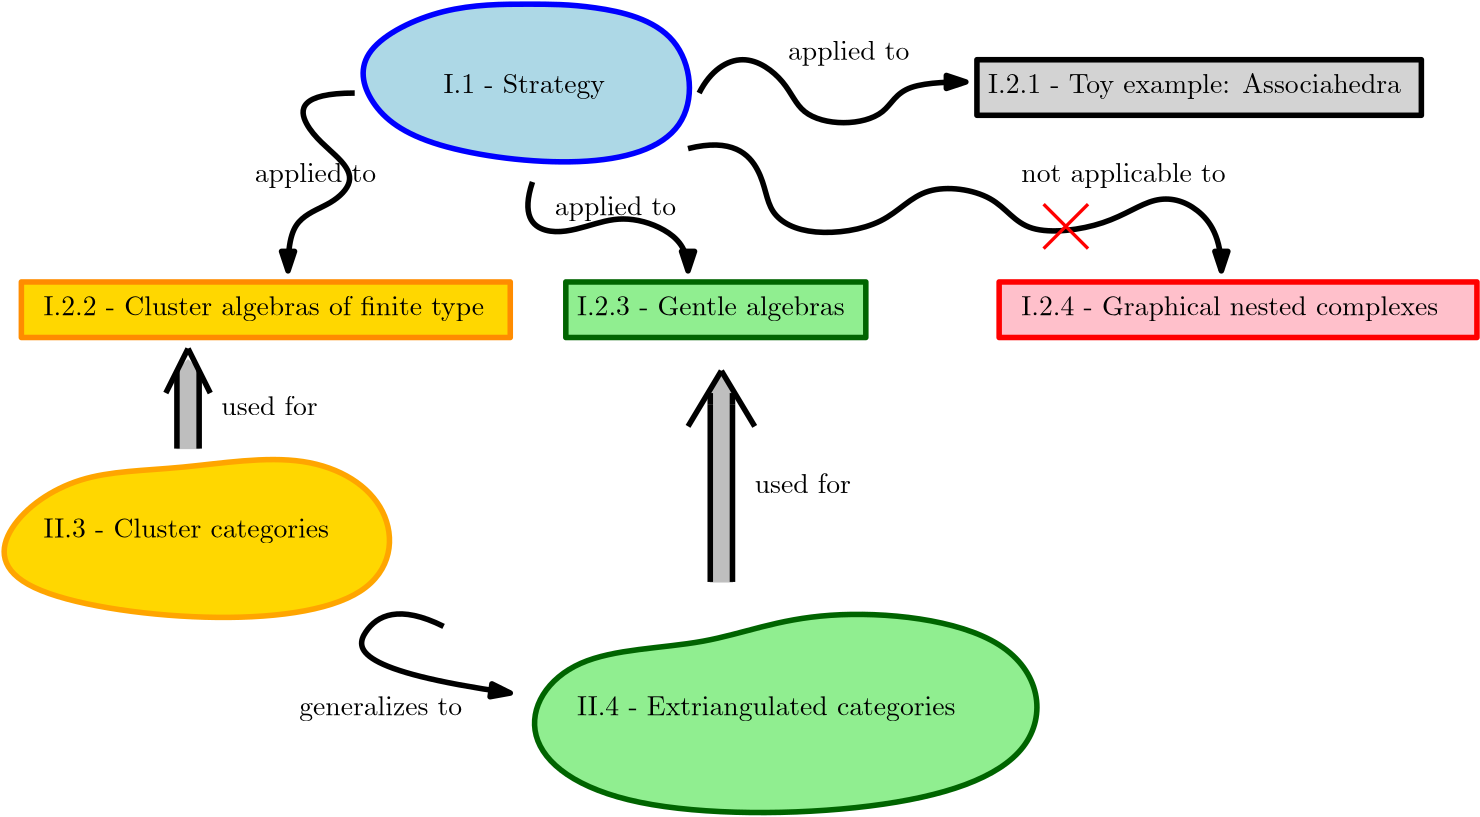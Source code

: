 <?xml version="1.0"?>
<!DOCTYPE ipe SYSTEM "ipe.dtd">
<ipe version="70107" creator="Ipe 7.1.10">
<info created="D:20190711103145" modified="D:20190711105807"/>
<ipestyle name="basic">
<symbol name="arrow/arc(spx)">
<path stroke="sym-stroke" fill="sym-stroke" pen="sym-pen">
0 0 m
-1 0.333 l
-1 -0.333 l
h
</path>
</symbol>
<symbol name="arrow/farc(spx)">
<path stroke="sym-stroke" fill="white" pen="sym-pen">
0 0 m
-1 0.333 l
-1 -0.333 l
h
</path>
</symbol>
<symbol name="arrow/ptarc(spx)">
<path stroke="sym-stroke" fill="sym-stroke" pen="sym-pen">
0 0 m
-1 0.333 l
-0.8 0 l
-1 -0.333 l
h
</path>
</symbol>
<symbol name="arrow/fptarc(spx)">
<path stroke="sym-stroke" fill="white" pen="sym-pen">
0 0 m
-1 0.333 l
-0.8 0 l
-1 -0.333 l
h
</path>
</symbol>
<symbol name="mark/circle(sx)" transformations="translations">
<path fill="sym-stroke">
0.6 0 0 0.6 0 0 e
0.4 0 0 0.4 0 0 e
</path>
</symbol>
<symbol name="mark/disk(sx)" transformations="translations">
<path fill="sym-stroke">
0.6 0 0 0.6 0 0 e
</path>
</symbol>
<symbol name="mark/fdisk(sfx)" transformations="translations">
<group>
<path fill="sym-fill">
0.5 0 0 0.5 0 0 e
</path>
<path fill="sym-stroke" fillrule="eofill">
0.6 0 0 0.6 0 0 e
0.4 0 0 0.4 0 0 e
</path>
</group>
</symbol>
<symbol name="mark/box(sx)" transformations="translations">
<path fill="sym-stroke" fillrule="eofill">
-0.6 -0.6 m
0.6 -0.6 l
0.6 0.6 l
-0.6 0.6 l
h
-0.4 -0.4 m
0.4 -0.4 l
0.4 0.4 l
-0.4 0.4 l
h
</path>
</symbol>
<symbol name="mark/square(sx)" transformations="translations">
<path fill="sym-stroke">
-0.6 -0.6 m
0.6 -0.6 l
0.6 0.6 l
-0.6 0.6 l
h
</path>
</symbol>
<symbol name="mark/fsquare(sfx)" transformations="translations">
<group>
<path fill="sym-fill">
-0.5 -0.5 m
0.5 -0.5 l
0.5 0.5 l
-0.5 0.5 l
h
</path>
<path fill="sym-stroke" fillrule="eofill">
-0.6 -0.6 m
0.6 -0.6 l
0.6 0.6 l
-0.6 0.6 l
h
-0.4 -0.4 m
0.4 -0.4 l
0.4 0.4 l
-0.4 0.4 l
h
</path>
</group>
</symbol>
<symbol name="mark/cross(sx)" transformations="translations">
<group>
<path fill="sym-stroke">
-0.43 -0.57 m
0.57 0.43 l
0.43 0.57 l
-0.57 -0.43 l
h
</path>
<path fill="sym-stroke">
-0.43 0.57 m
0.57 -0.43 l
0.43 -0.57 l
-0.57 0.43 l
h
</path>
</group>
</symbol>
<symbol name="arrow/fnormal(spx)">
<path stroke="sym-stroke" fill="white" pen="sym-pen">
0 0 m
-1 0.333 l
-1 -0.333 l
h
</path>
</symbol>
<symbol name="arrow/pointed(spx)">
<path stroke="sym-stroke" fill="sym-stroke" pen="sym-pen">
0 0 m
-1 0.333 l
-0.8 0 l
-1 -0.333 l
h
</path>
</symbol>
<symbol name="arrow/fpointed(spx)">
<path stroke="sym-stroke" fill="white" pen="sym-pen">
0 0 m
-1 0.333 l
-0.8 0 l
-1 -0.333 l
h
</path>
</symbol>
<symbol name="arrow/linear(spx)">
<path stroke="sym-stroke" pen="sym-pen">
-1 0.333 m
0 0 l
-1 -0.333 l
</path>
</symbol>
<symbol name="arrow/fdouble(spx)">
<path stroke="sym-stroke" fill="white" pen="sym-pen">
0 0 m
-1 0.333 l
-1 -0.333 l
h
-1 0 m
-2 0.333 l
-2 -0.333 l
h
</path>
</symbol>
<symbol name="arrow/double(spx)">
<path stroke="sym-stroke" fill="sym-stroke" pen="sym-pen">
0 0 m
-1 0.333 l
-1 -0.333 l
h
-1 0 m
-2 0.333 l
-2 -0.333 l
h
</path>
</symbol>
<pen name="heavier" value="0.8"/>
<pen name="fat" value="1.2"/>
<pen name="ultrafat" value="2"/>
<symbolsize name="large" value="5"/>
<symbolsize name="small" value="2"/>
<symbolsize name="tiny" value="1.1"/>
<arrowsize name="large" value="10"/>
<arrowsize name="small" value="5"/>
<arrowsize name="tiny" value="3"/>
<color name="red" value="1 0 0"/>
<color name="green" value="0 1 0"/>
<color name="blue" value="0 0 1"/>
<color name="yellow" value="1 1 0"/>
<color name="orange" value="1 0.647 0"/>
<color name="gold" value="1 0.843 0"/>
<color name="purple" value="0.627 0.125 0.941"/>
<color name="gray" value="0.745"/>
<color name="brown" value="0.647 0.165 0.165"/>
<color name="navy" value="0 0 0.502"/>
<color name="pink" value="1 0.753 0.796"/>
<color name="seagreen" value="0.18 0.545 0.341"/>
<color name="turquoise" value="0.251 0.878 0.816"/>
<color name="violet" value="0.933 0.51 0.933"/>
<color name="darkblue" value="0 0 0.545"/>
<color name="darkcyan" value="0 0.545 0.545"/>
<color name="darkgray" value="0.663"/>
<color name="darkgreen" value="0 0.392 0"/>
<color name="darkmagenta" value="0.545 0 0.545"/>
<color name="darkorange" value="1 0.549 0"/>
<color name="darkred" value="0.545 0 0"/>
<color name="lightblue" value="0.678 0.847 0.902"/>
<color name="lightcyan" value="0.878 1 1"/>
<color name="lightgray" value="0.827"/>
<color name="lightgreen" value="0.565 0.933 0.565"/>
<color name="lightyellow" value="1 1 0.878"/>
<dashstyle name="dashed" value="[4] 0"/>
<dashstyle name="dotted" value="[1 3] 0"/>
<dashstyle name="dash dotted" value="[4 2 1 2] 0"/>
<dashstyle name="dash dot dotted" value="[4 2 1 2 1 2] 0"/>
<textsize name="large" value="\large"/>
<textsize name="Large" value="\Large"/>
<textsize name="LARGE" value="\LARGE"/>
<textsize name="huge" value="\huge"/>
<textsize name="Huge" value="\Huge"/>
<textsize name="small" value="\small"/>
<textsize name="footnote" value="\footnotesize"/>
<textsize name="tiny" value="\tiny"/>
<textstyle name="center" begin="\begin{center}" end="\end{center}"/>
<textstyle name="itemize" begin="\begin{itemize}" end="\end{itemize}"/>
<textstyle name="item" begin="\begin{itemize}\item{}" end="\end{itemize}"/>
<gridsize name="4 pts" value="4"/>
<gridsize name="8 pts (~3 mm)" value="8"/>
<gridsize name="16 pts (~6 mm)" value="16"/>
<gridsize name="32 pts (~12 mm)" value="32"/>
<gridsize name="10 pts (~3.5 mm)" value="10"/>
<gridsize name="20 pts (~7 mm)" value="20"/>
<gridsize name="14 pts (~5 mm)" value="14"/>
<gridsize name="28 pts (~10 mm)" value="28"/>
<gridsize name="56 pts (~20 mm)" value="56"/>
<anglesize name="90 deg" value="90"/>
<anglesize name="60 deg" value="60"/>
<anglesize name="45 deg" value="45"/>
<anglesize name="30 deg" value="30"/>
<anglesize name="22.5 deg" value="22.5"/>
<opacity name="10%" value="0.1"/>
<opacity name="30%" value="0.3"/>
<opacity name="50%" value="0.5"/>
<opacity name="75%" value="0.75"/>
<tiling name="falling" angle="-60" step="4" width="1"/>
<tiling name="rising" angle="30" step="4" width="1"/>
</ipestyle>
<page>
<layer name="alpha"/>
<view layers="alpha" active="alpha"/>
<path layer="alpha" stroke="gray" fill="gray">
308 524 m
304 516 l
312 516 l
308 524 l
</path>
<path stroke="gray" fill="gray">
304 516 m
304 448 l
312 448 l
312 516 l
h
</path>
<path stroke="darkgreen" fill="lightgreen" pen="ultrafat">
304 424
252 424
232 392
268 364
368 364
428 384
420 432
340 440 u
</path>
<path stroke="gray" fill="gray">
116 528 m
112 524 l
120 524 l
116 528 l
</path>
<path stroke="gray" fill="gray">
112 524 m
112 496 l
120 496 l
120 524 l
h
</path>
<path stroke="orange" fill="gold" pen="ultrafat">
112 488
76 488
48 468
48 444
124 432
188 440
192 476
160 496 u
</path>
<path stroke="black" fill="lightgray" pen="ultrafat">
400 636 m
400 616 l
560 616 l
560 636 l
h
</path>
<path stroke="darkorange" fill="gold" pen="ultrafat">
56 556 m
56 536 l
232 536 l
232 556 l
h
</path>
<path stroke="darkgreen" fill="lightgreen" pen="ultrafat">
252 556 m
252 536 l
360 536 l
360 556 l
h
</path>
<path matrix="1 0 0 1 348 0" stroke="red" fill="pink" pen="ultrafat">
60 556 m
60 536 l
232 536 l
232 556 l
h
</path>
<path matrix="1 0 0 1 0 16" stroke="blue" fill="lightblue" pen="ultrafat">
208 640
176 624
180 604
200 588
260 580
300 592
296 632
260 640
240 640 u
</path>
<text matrix="1 0 0 1 52 16" transformations="translations" pos="352 608" stroke="black" type="label" width="148.748" height="6.926" depth="1.93" valign="baseline">I.2.1 - Toy example: Associahedra</text>
<text matrix="1 0 0 1 0 16" transformations="translations" pos="208 608" stroke="black" type="label" width="58.143" height="6.815" depth="1.93" valign="baseline">I.1 - Strategy</text>
<text transformations="translations" pos="64 544" stroke="black" type="label" width="158.738" height="6.926" depth="1.93" valign="baseline">I.2.2 - Cluster algebras of finite type</text>
<text transformations="translations" pos="256 544" stroke="black" type="label" width="96.458" height="6.926" depth="1.93" valign="baseline">I.2.3 - Gentle algebras</text>
<text transformations="translations" pos="416 544" stroke="black" type="label" width="150.201" height="6.926" depth="1.93" valign="baseline">I.2.4 - Graphical nested complexes</text>
<text transformations="translations" pos="64 464" stroke="black" type="label" width="102.837" height="6.926" depth="1.93" valign="baseline">II.3 - Cluster categories</text>
<text transformations="translations" pos="256 400" stroke="black" type="label" width="136.405" height="6.926" depth="1.93" valign="baseline">II.4 - Extriangulated categories</text>
<path stroke="black" pen="ultrafat" arrow="normal/normal">
300 624 m
304 632
316 640
332 628
336 616
352 612
368 616
372 628
392 628
396 628 c
</path>
<text transformations="translations" pos="332 636" stroke="black" type="label" width="43.725" height="6.926" depth="1.93" valign="baseline">applied to</text>
<path stroke="black" pen="ultrafat" arrow="normal/normal">
176 624 m
156 624
156 612
172 600
176 592
168 584
156 580
152 572
152 560 c
</path>
<path stroke="black" pen="ultrafat" arrow="normal/normal">
240 592 m
236 580
244 572
260 576
272 580
288 576
296 568
296 560 c
</path>
<path stroke="black" pen="ultrafat" arrow="normal/normal">
296 604 m
312 608
324 596
324 580
340 572
368 576
380 592
408 588
416 572
448 576
464 588
480 584
488 572
488 560 c
</path>
<text transformations="translations" pos="140 592" stroke="black" type="label" width="43.725" height="6.926" depth="1.93" valign="baseline">applied to</text>
<text transformations="translations" pos="248 580" stroke="black" type="label" width="43.725" height="6.926" depth="1.93" valign="baseline">applied to</text>
<path stroke="red" pen="fat">
440 584 m
424 568 l
</path>
<path stroke="red" pen="fat">
424 584 m
440 568 l
</path>
<text transformations="translations" pos="416 592" stroke="black" type="label" width="73.613" height="6.926" depth="1.93" valign="baseline">not applicable to</text>
<path stroke="black" pen="ultrafat">
112 496 m
112 524 l
</path>
<path stroke="black" pen="ultrafat">
120 496 m
120 524 l
</path>
<path stroke="black" pen="ultrafat">
116 532 m
108 516 l
</path>
<path stroke="black" pen="ultrafat">
116 532 m
124 516 l
</path>
<path stroke="black" pen="ultrafat">
304 512 m
304 448 l
</path>
<path stroke="black" pen="ultrafat">
312 512 m
312 448 l
</path>
<path stroke="black" pen="ultrafat">
308 524 m
296 504 l
</path>
<path stroke="black" pen="ultrafat">
308 524 m
320 504 l
</path>
<path stroke="black" pen="ultrafat">
304 512 m
304 516 l
</path>
<path stroke="black" pen="ultrafat">
312 512 m
312 516 l
</path>
<path stroke="black" pen="ultrafat" arrow="normal/normal">
208 432 m
192 440
176 432
176 416
232 408 c
</path>
<text transformations="translations" pos="128 508" stroke="black" type="label" width="34.676" height="6.918" depth="0" valign="baseline">used for</text>
<text transformations="translations" pos="320 480" stroke="black" type="label" width="34.676" height="6.918" depth="0" valign="baseline">used for</text>
<text matrix="1 0 0 1 -20 0" transformations="translations" pos="176 400" stroke="black" type="label" width="58.752" height="6.926" depth="1.93" valign="baseline">generalizes to</text>
</page>
</ipe>
